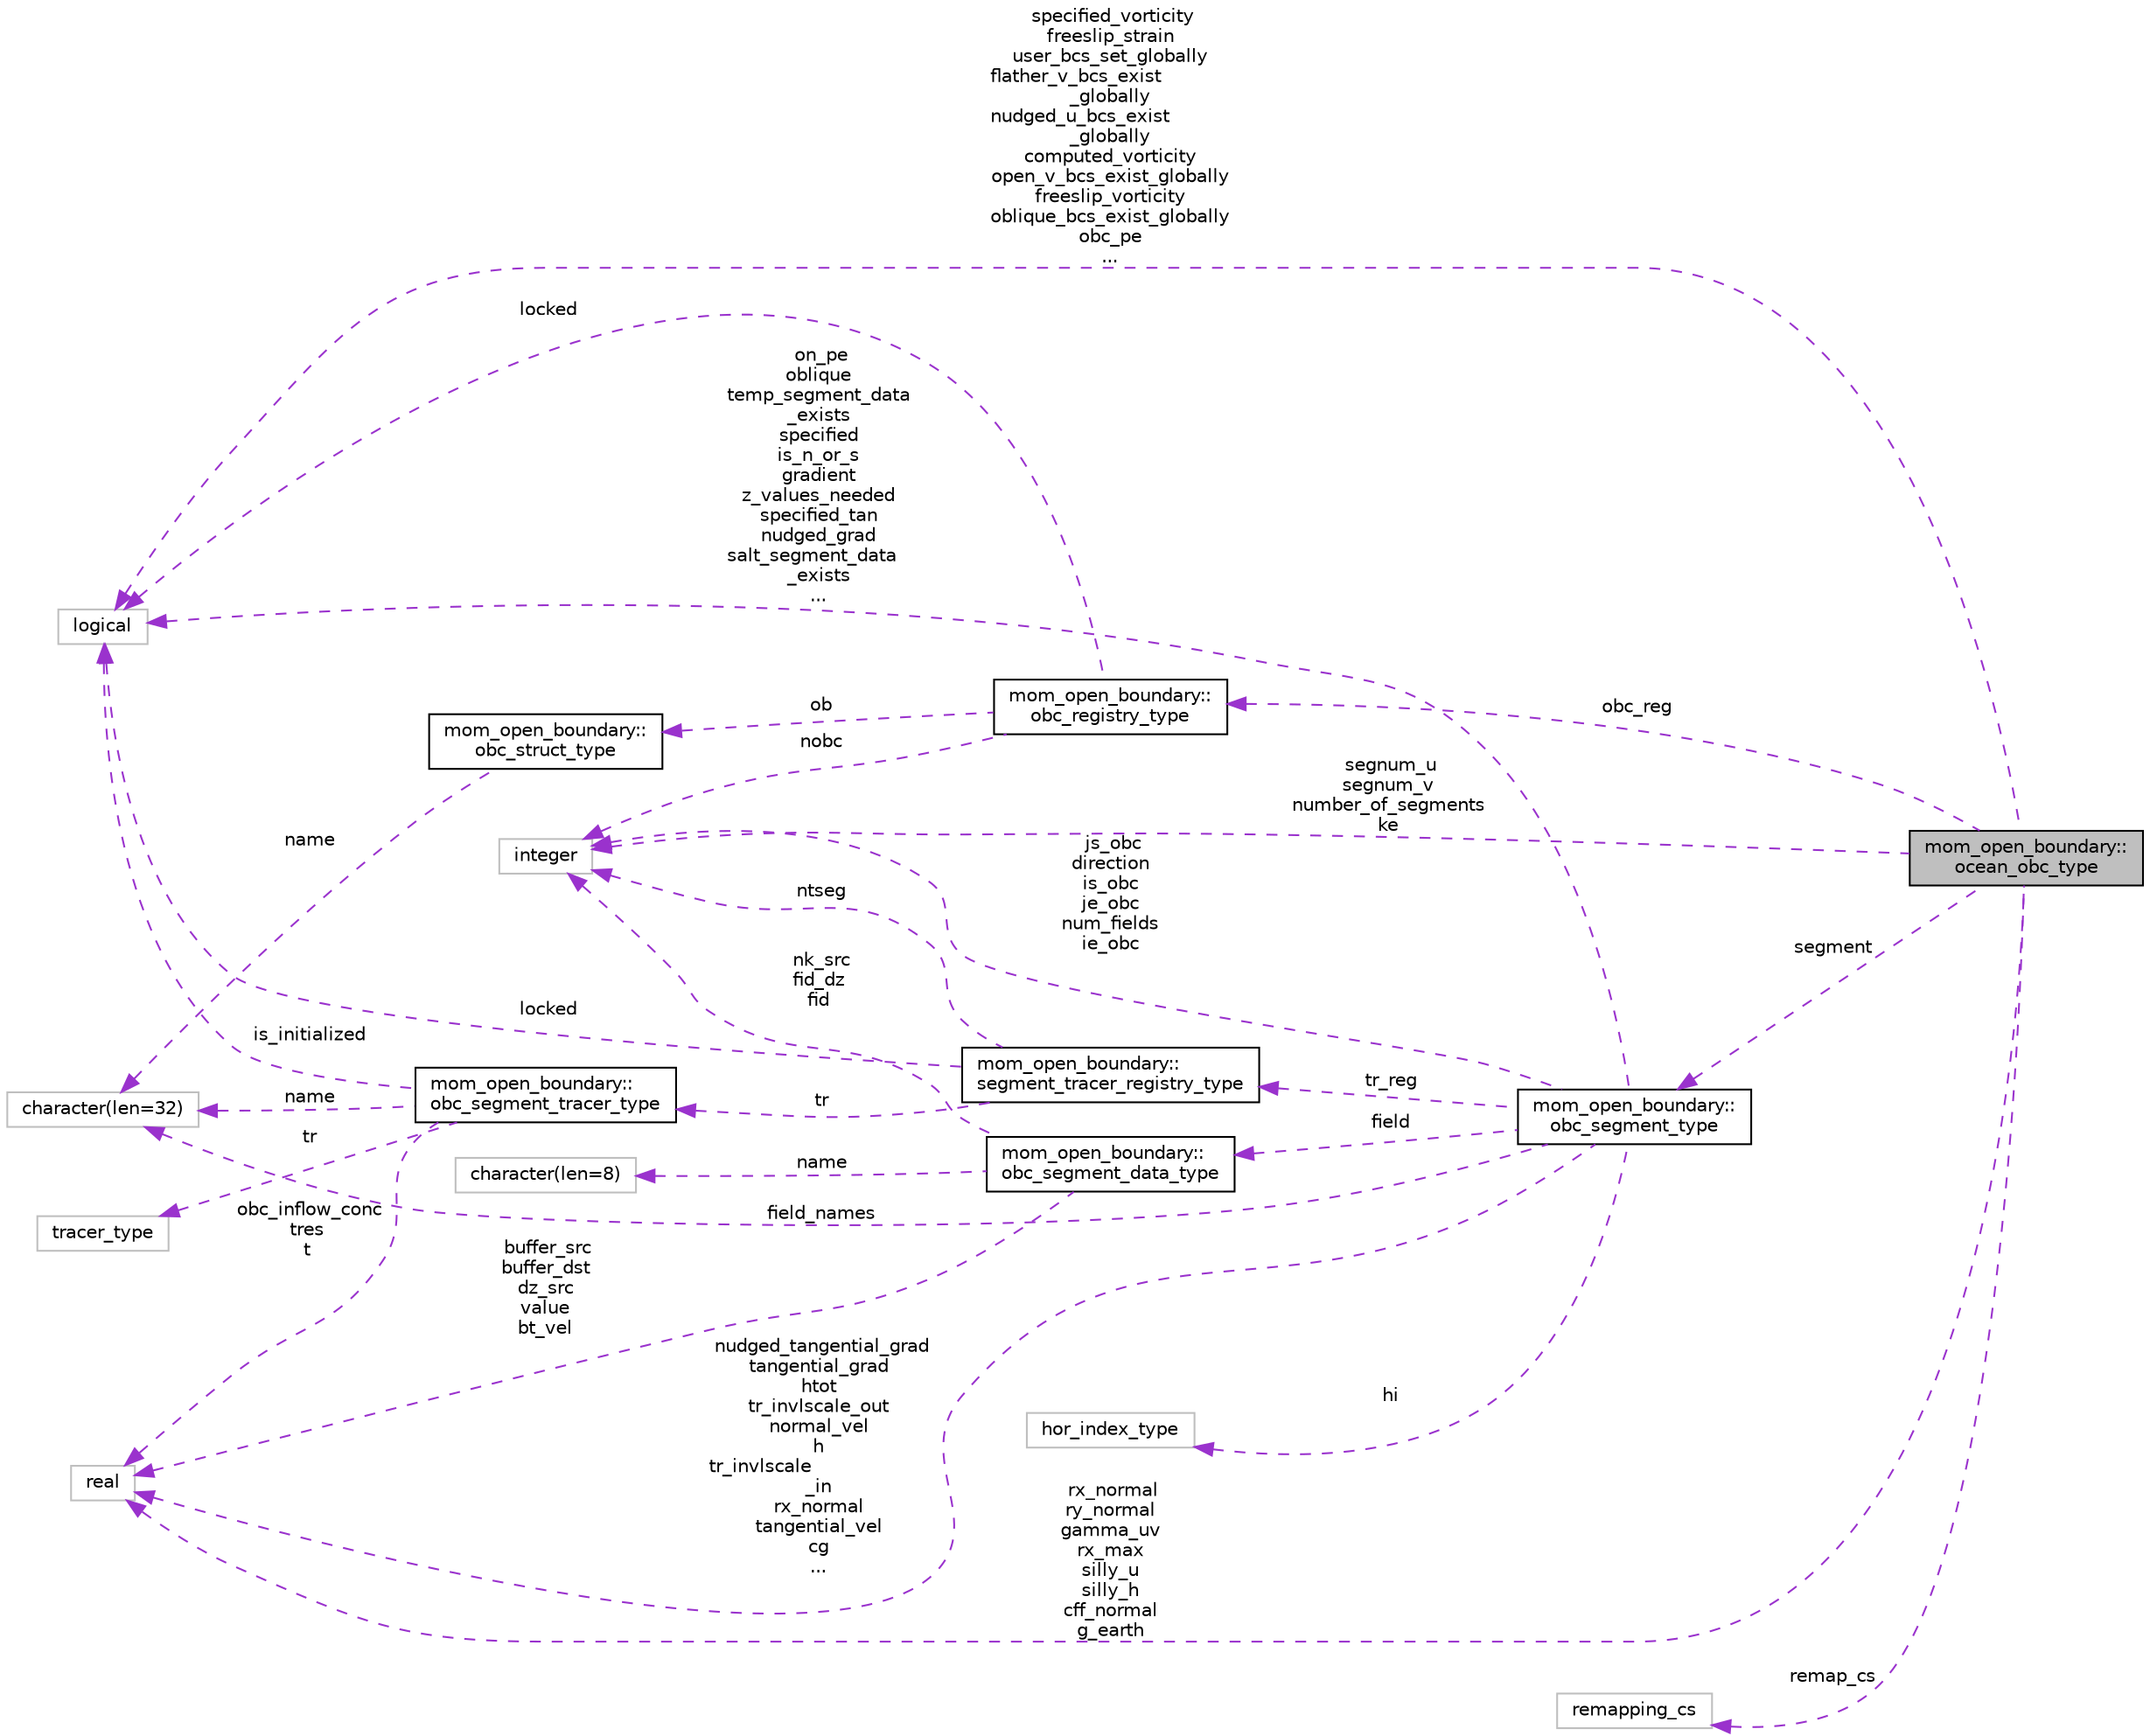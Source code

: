 digraph "mom_open_boundary::ocean_obc_type"
{
 // INTERACTIVE_SVG=YES
 // LATEX_PDF_SIZE
  edge [fontname="Helvetica",fontsize="10",labelfontname="Helvetica",labelfontsize="10"];
  node [fontname="Helvetica",fontsize="10",shape=record];
  rankdir="LR";
  Node1 [label="mom_open_boundary::\locean_obc_type",height=0.2,width=0.4,color="black", fillcolor="grey75", style="filled", fontcolor="black",tooltip="Open-boundary data."];
  Node2 -> Node1 [dir="back",color="darkorchid3",fontsize="10",style="dashed",label=" obc_reg" ,fontname="Helvetica"];
  Node2 [label="mom_open_boundary::\lobc_registry_type",height=0.2,width=0.4,color="black", fillcolor="white", style="filled",URL="$structmom__open__boundary_1_1obc__registry__type.html",tooltip="Type to carry basic OBC information needed for updating values."];
  Node3 -> Node2 [dir="back",color="darkorchid3",fontsize="10",style="dashed",label=" locked" ,fontname="Helvetica"];
  Node3 [label="logical",height=0.2,width=0.4,color="grey75", fillcolor="white", style="filled",tooltip=" "];
  Node4 -> Node2 [dir="back",color="darkorchid3",fontsize="10",style="dashed",label=" ob" ,fontname="Helvetica"];
  Node4 [label="mom_open_boundary::\lobc_struct_type",height=0.2,width=0.4,color="black", fillcolor="white", style="filled",URL="$structmom__open__boundary_1_1obc__struct__type.html",tooltip="Type to carry something (what] for the OBC registry."];
  Node5 -> Node4 [dir="back",color="darkorchid3",fontsize="10",style="dashed",label=" name" ,fontname="Helvetica"];
  Node5 [label="character(len=32)",height=0.2,width=0.4,color="grey75", fillcolor="white", style="filled",tooltip=" "];
  Node6 -> Node2 [dir="back",color="darkorchid3",fontsize="10",style="dashed",label=" nobc" ,fontname="Helvetica"];
  Node6 [label="integer",height=0.2,width=0.4,color="grey75", fillcolor="white", style="filled",tooltip=" "];
  Node3 -> Node1 [dir="back",color="darkorchid3",fontsize="10",style="dashed",label=" specified_vorticity\nfreeslip_strain\nuser_bcs_set_globally\nflather_v_bcs_exist\l_globally\nnudged_u_bcs_exist\l_globally\ncomputed_vorticity\nopen_v_bcs_exist_globally\nfreeslip_vorticity\noblique_bcs_exist_globally\nobc_pe\n..." ,fontname="Helvetica"];
  Node7 -> Node1 [dir="back",color="darkorchid3",fontsize="10",style="dashed",label=" remap_cs" ,fontname="Helvetica"];
  Node7 [label="remapping_cs",height=0.2,width=0.4,color="grey75", fillcolor="white", style="filled",tooltip=" "];
  Node8 -> Node1 [dir="back",color="darkorchid3",fontsize="10",style="dashed",label=" segment" ,fontname="Helvetica"];
  Node8 [label="mom_open_boundary::\lobc_segment_type",height=0.2,width=0.4,color="black", fillcolor="white", style="filled",URL="$structmom__open__boundary_1_1obc__segment__type.html",tooltip="Open boundary segment data structure."];
  Node3 -> Node8 [dir="back",color="darkorchid3",fontsize="10",style="dashed",label=" on_pe\noblique\ntemp_segment_data\l_exists\nspecified\nis_n_or_s\ngradient\nz_values_needed\nspecified_tan\nnudged_grad\nsalt_segment_data\l_exists\n..." ,fontname="Helvetica"];
  Node9 -> Node8 [dir="back",color="darkorchid3",fontsize="10",style="dashed",label=" field" ,fontname="Helvetica"];
  Node9 [label="mom_open_boundary::\lobc_segment_data_type",height=0.2,width=0.4,color="black", fillcolor="white", style="filled",URL="$structmom__open__boundary_1_1obc__segment__data__type.html",tooltip="Open boundary segment data from files (mostly)."];
  Node10 -> Node9 [dir="back",color="darkorchid3",fontsize="10",style="dashed",label=" name" ,fontname="Helvetica"];
  Node10 [label="character(len=8)",height=0.2,width=0.4,color="grey75", fillcolor="white", style="filled",tooltip=" "];
  Node11 -> Node9 [dir="back",color="darkorchid3",fontsize="10",style="dashed",label=" buffer_src\nbuffer_dst\ndz_src\nvalue\nbt_vel" ,fontname="Helvetica"];
  Node11 [label="real",height=0.2,width=0.4,color="grey75", fillcolor="white", style="filled",tooltip=" "];
  Node6 -> Node9 [dir="back",color="darkorchid3",fontsize="10",style="dashed",label=" nk_src\nfid_dz\nfid" ,fontname="Helvetica"];
  Node5 -> Node8 [dir="back",color="darkorchid3",fontsize="10",style="dashed",label=" field_names" ,fontname="Helvetica"];
  Node11 -> Node8 [dir="back",color="darkorchid3",fontsize="10",style="dashed",label=" nudged_tangential_grad\ntangential_grad\nhtot\ntr_invlscale_out\nnormal_vel\nh\ntr_invlscale\l_in\nrx_normal\ntangential_vel\ncg\n..." ,fontname="Helvetica"];
  Node6 -> Node8 [dir="back",color="darkorchid3",fontsize="10",style="dashed",label=" js_obc\ndirection\nis_obc\nje_obc\nnum_fields\nie_obc" ,fontname="Helvetica"];
  Node12 -> Node8 [dir="back",color="darkorchid3",fontsize="10",style="dashed",label=" hi" ,fontname="Helvetica"];
  Node12 [label="hor_index_type",height=0.2,width=0.4,color="grey75", fillcolor="white", style="filled",tooltip=" "];
  Node13 -> Node8 [dir="back",color="darkorchid3",fontsize="10",style="dashed",label=" tr_reg" ,fontname="Helvetica"];
  Node13 [label="mom_open_boundary::\lsegment_tracer_registry_type",height=0.2,width=0.4,color="black", fillcolor="white", style="filled",URL="$structmom__open__boundary_1_1segment__tracer__registry__type.html",tooltip="Registry type for tracers on segments."];
  Node3 -> Node13 [dir="back",color="darkorchid3",fontsize="10",style="dashed",label=" locked" ,fontname="Helvetica"];
  Node14 -> Node13 [dir="back",color="darkorchid3",fontsize="10",style="dashed",label=" tr" ,fontname="Helvetica"];
  Node14 [label="mom_open_boundary::\lobc_segment_tracer_type",height=0.2,width=0.4,color="black", fillcolor="white", style="filled",URL="$structmom__open__boundary_1_1obc__segment__tracer__type.html",tooltip="Tracer segment data structure, for putting into an array of objects, not all the same shape."];
  Node3 -> Node14 [dir="back",color="darkorchid3",fontsize="10",style="dashed",label=" is_initialized" ,fontname="Helvetica"];
  Node15 -> Node14 [dir="back",color="darkorchid3",fontsize="10",style="dashed",label=" tr" ,fontname="Helvetica"];
  Node15 [label="tracer_type",height=0.2,width=0.4,color="grey75", fillcolor="white", style="filled",tooltip=" "];
  Node5 -> Node14 [dir="back",color="darkorchid3",fontsize="10",style="dashed",label=" name" ,fontname="Helvetica"];
  Node11 -> Node14 [dir="back",color="darkorchid3",fontsize="10",style="dashed",label=" obc_inflow_conc\ntres\nt" ,fontname="Helvetica"];
  Node6 -> Node13 [dir="back",color="darkorchid3",fontsize="10",style="dashed",label=" ntseg" ,fontname="Helvetica"];
  Node11 -> Node1 [dir="back",color="darkorchid3",fontsize="10",style="dashed",label=" rx_normal\nry_normal\ngamma_uv\nrx_max\nsilly_u\nsilly_h\ncff_normal\ng_earth" ,fontname="Helvetica"];
  Node6 -> Node1 [dir="back",color="darkorchid3",fontsize="10",style="dashed",label=" segnum_u\nsegnum_v\nnumber_of_segments\nke" ,fontname="Helvetica"];
}
